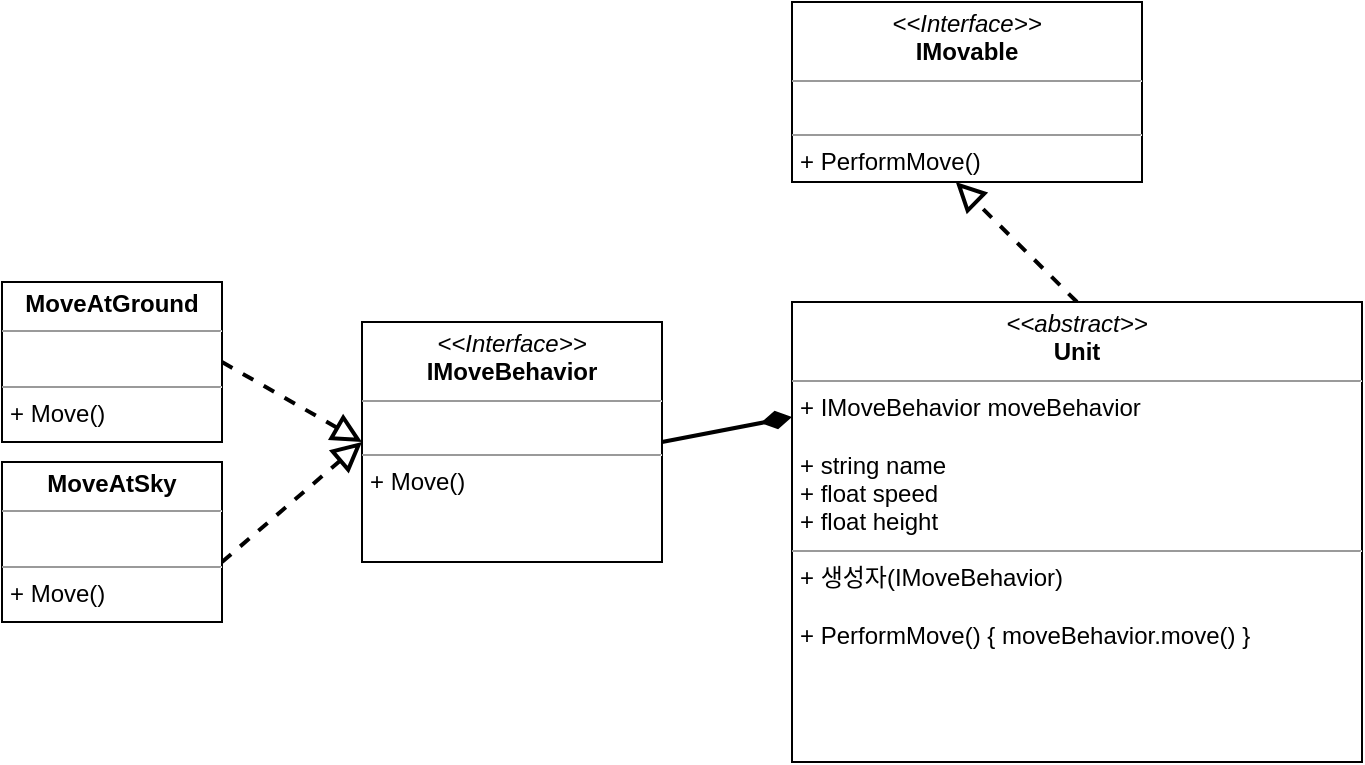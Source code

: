 <mxfile version="15.5.4" type="github">
  <diagram id="C5RBs43oDa-KdzZeNtuy" name="Page-1">
    <mxGraphModel dx="1422" dy="797" grid="1" gridSize="10" guides="1" tooltips="1" connect="1" arrows="1" fold="1" page="1" pageScale="1" pageWidth="827" pageHeight="1169" math="0" shadow="0">
      <root>
        <mxCell id="WIyWlLk6GJQsqaUBKTNV-0" />
        <mxCell id="WIyWlLk6GJQsqaUBKTNV-1" parent="WIyWlLk6GJQsqaUBKTNV-0" />
        <mxCell id="9VnMXgHcJGbIlLgHJP0y-38" style="edgeStyle=none;rounded=0;orthogonalLoop=1;jettySize=auto;html=1;exitX=0.5;exitY=0;exitDx=0;exitDy=0;entryX=0.468;entryY=1;entryDx=0;entryDy=0;entryPerimeter=0;dashed=1;endArrow=block;endFill=0;strokeWidth=2;endSize=10;startSize=6;" edge="1" parent="WIyWlLk6GJQsqaUBKTNV-1" source="9VnMXgHcJGbIlLgHJP0y-40" target="9VnMXgHcJGbIlLgHJP0y-43">
          <mxGeometry relative="1" as="geometry" />
        </mxCell>
        <mxCell id="9VnMXgHcJGbIlLgHJP0y-40" value="&lt;p style=&quot;margin: 0px ; margin-top: 4px ; text-align: center&quot;&gt;&lt;i&gt;&amp;lt;&amp;lt;abstract&amp;gt;&amp;gt;&lt;/i&gt;&lt;b&gt;&lt;br&gt;Unit&lt;/b&gt;&lt;/p&gt;&lt;hr size=&quot;1&quot;&gt;&lt;p style=&quot;margin: 0px ; margin-left: 4px&quot;&gt;+ IMoveBehavior moveBehavior&lt;br&gt;&lt;br&gt;+ string name&lt;br&gt;+ float speed&lt;br&gt;&lt;/p&gt;&lt;p style=&quot;margin: 0px ; margin-left: 4px&quot;&gt;+ float height&lt;/p&gt;&lt;hr size=&quot;1&quot;&gt;&lt;p style=&quot;margin: 0px ; margin-left: 4px&quot;&gt;+ 생성자(IMoveBehavior)&lt;/p&gt;&lt;p style=&quot;margin: 0px ; margin-left: 4px&quot;&gt;&lt;br&gt;&lt;/p&gt;&lt;p style=&quot;margin: 0px 0px 0px 4px&quot;&gt;+ PerformMove() {&amp;nbsp;&lt;span&gt;moveBehavior.move()&amp;nbsp;&lt;/span&gt;&lt;span&gt;}&lt;/span&gt;&lt;/p&gt;" style="verticalAlign=top;align=left;overflow=fill;fontSize=12;fontFamily=Helvetica;html=1;" vertex="1" parent="WIyWlLk6GJQsqaUBKTNV-1">
          <mxGeometry x="595" y="260" width="285" height="230" as="geometry" />
        </mxCell>
        <mxCell id="9VnMXgHcJGbIlLgHJP0y-43" value="&lt;p style=&quot;margin: 0px ; margin-top: 4px ; text-align: center&quot;&gt;&lt;i&gt;&amp;lt;&amp;lt;Interface&amp;gt;&amp;gt;&lt;/i&gt;&lt;br&gt;&lt;b&gt;IMovable&lt;/b&gt;&lt;/p&gt;&lt;hr size=&quot;1&quot;&gt;&lt;p style=&quot;margin: 0px ; margin-left: 4px&quot;&gt;&lt;br&gt;&lt;/p&gt;&lt;hr size=&quot;1&quot;&gt;&lt;p style=&quot;margin: 0px ; margin-left: 4px&quot;&gt;+ PerformMove()&lt;br&gt;&lt;/p&gt;" style="verticalAlign=top;align=left;overflow=fill;fontSize=12;fontFamily=Helvetica;html=1;" vertex="1" parent="WIyWlLk6GJQsqaUBKTNV-1">
          <mxGeometry x="595" y="110" width="175" height="90" as="geometry" />
        </mxCell>
        <mxCell id="9VnMXgHcJGbIlLgHJP0y-44" style="edgeStyle=none;rounded=0;orthogonalLoop=1;jettySize=auto;html=1;exitX=1;exitY=0.5;exitDx=0;exitDy=0;entryX=0;entryY=0.25;entryDx=0;entryDy=0;endArrow=diamondThin;endFill=1;strokeWidth=2;endSize=10;startSize=6;" edge="1" parent="WIyWlLk6GJQsqaUBKTNV-1" source="9VnMXgHcJGbIlLgHJP0y-45" target="9VnMXgHcJGbIlLgHJP0y-40">
          <mxGeometry relative="1" as="geometry" />
        </mxCell>
        <mxCell id="9VnMXgHcJGbIlLgHJP0y-45" value="&lt;p style=&quot;margin: 0px ; margin-top: 4px ; text-align: center&quot;&gt;&lt;i&gt;&amp;lt;&amp;lt;Interface&amp;gt;&amp;gt;&lt;/i&gt;&lt;br&gt;&lt;b&gt;IMoveBehavior&lt;/b&gt;&lt;/p&gt;&lt;hr size=&quot;1&quot;&gt;&lt;p style=&quot;margin: 0px ; margin-left: 4px&quot;&gt;&lt;br&gt;&lt;/p&gt;&lt;hr size=&quot;1&quot;&gt;&lt;p style=&quot;margin: 0px ; margin-left: 4px&quot;&gt;+ Move()&lt;/p&gt;" style="verticalAlign=top;align=left;overflow=fill;fontSize=12;fontFamily=Helvetica;html=1;" vertex="1" parent="WIyWlLk6GJQsqaUBKTNV-1">
          <mxGeometry x="380" y="270" width="150" height="120" as="geometry" />
        </mxCell>
        <mxCell id="9VnMXgHcJGbIlLgHJP0y-46" style="edgeStyle=none;rounded=0;orthogonalLoop=1;jettySize=auto;html=1;exitX=1;exitY=0.5;exitDx=0;exitDy=0;entryX=0;entryY=0.5;entryDx=0;entryDy=0;dashed=1;endArrow=block;endFill=0;strokeWidth=2;endSize=10;startSize=6;" edge="1" parent="WIyWlLk6GJQsqaUBKTNV-1" source="9VnMXgHcJGbIlLgHJP0y-47" target="9VnMXgHcJGbIlLgHJP0y-45">
          <mxGeometry relative="1" as="geometry" />
        </mxCell>
        <mxCell id="9VnMXgHcJGbIlLgHJP0y-47" value="&lt;p style=&quot;margin: 0px ; margin-top: 4px ; text-align: center&quot;&gt;&lt;b&gt;MoveAtGround&lt;/b&gt;&lt;/p&gt;&lt;hr size=&quot;1&quot;&gt;&lt;p style=&quot;margin: 0px ; margin-left: 4px&quot;&gt;&lt;br&gt;&lt;/p&gt;&lt;hr size=&quot;1&quot;&gt;&lt;p style=&quot;margin: 0px ; margin-left: 4px&quot;&gt;+ &lt;span&gt;Move()&lt;/span&gt;&lt;/p&gt;" style="verticalAlign=top;align=left;overflow=fill;fontSize=12;fontFamily=Helvetica;html=1;" vertex="1" parent="WIyWlLk6GJQsqaUBKTNV-1">
          <mxGeometry x="200" y="250" width="110" height="80" as="geometry" />
        </mxCell>
        <mxCell id="9VnMXgHcJGbIlLgHJP0y-48" style="edgeStyle=none;rounded=0;orthogonalLoop=1;jettySize=auto;html=1;exitX=1;exitY=0.5;exitDx=0;exitDy=0;dashed=1;endArrow=block;endFill=0;strokeWidth=2;endSize=10;startSize=6;entryX=0;entryY=0.5;entryDx=0;entryDy=0;" edge="1" parent="WIyWlLk6GJQsqaUBKTNV-1" target="9VnMXgHcJGbIlLgHJP0y-45">
          <mxGeometry relative="1" as="geometry">
            <mxPoint x="340" y="310" as="targetPoint" />
            <mxPoint x="310" y="390" as="sourcePoint" />
          </mxGeometry>
        </mxCell>
        <mxCell id="9VnMXgHcJGbIlLgHJP0y-49" value="&lt;p style=&quot;margin: 0px ; margin-top: 4px ; text-align: center&quot;&gt;&lt;b&gt;MoveAtSky&lt;/b&gt;&lt;/p&gt;&lt;hr size=&quot;1&quot;&gt;&lt;p style=&quot;margin: 0px ; margin-left: 4px&quot;&gt;&lt;br&gt;&lt;/p&gt;&lt;hr size=&quot;1&quot;&gt;&lt;p style=&quot;margin: 0px ; margin-left: 4px&quot;&gt;+ Move()&lt;/p&gt;" style="verticalAlign=top;align=left;overflow=fill;fontSize=12;fontFamily=Helvetica;html=1;" vertex="1" parent="WIyWlLk6GJQsqaUBKTNV-1">
          <mxGeometry x="200" y="340" width="110" height="80" as="geometry" />
        </mxCell>
      </root>
    </mxGraphModel>
  </diagram>
</mxfile>
